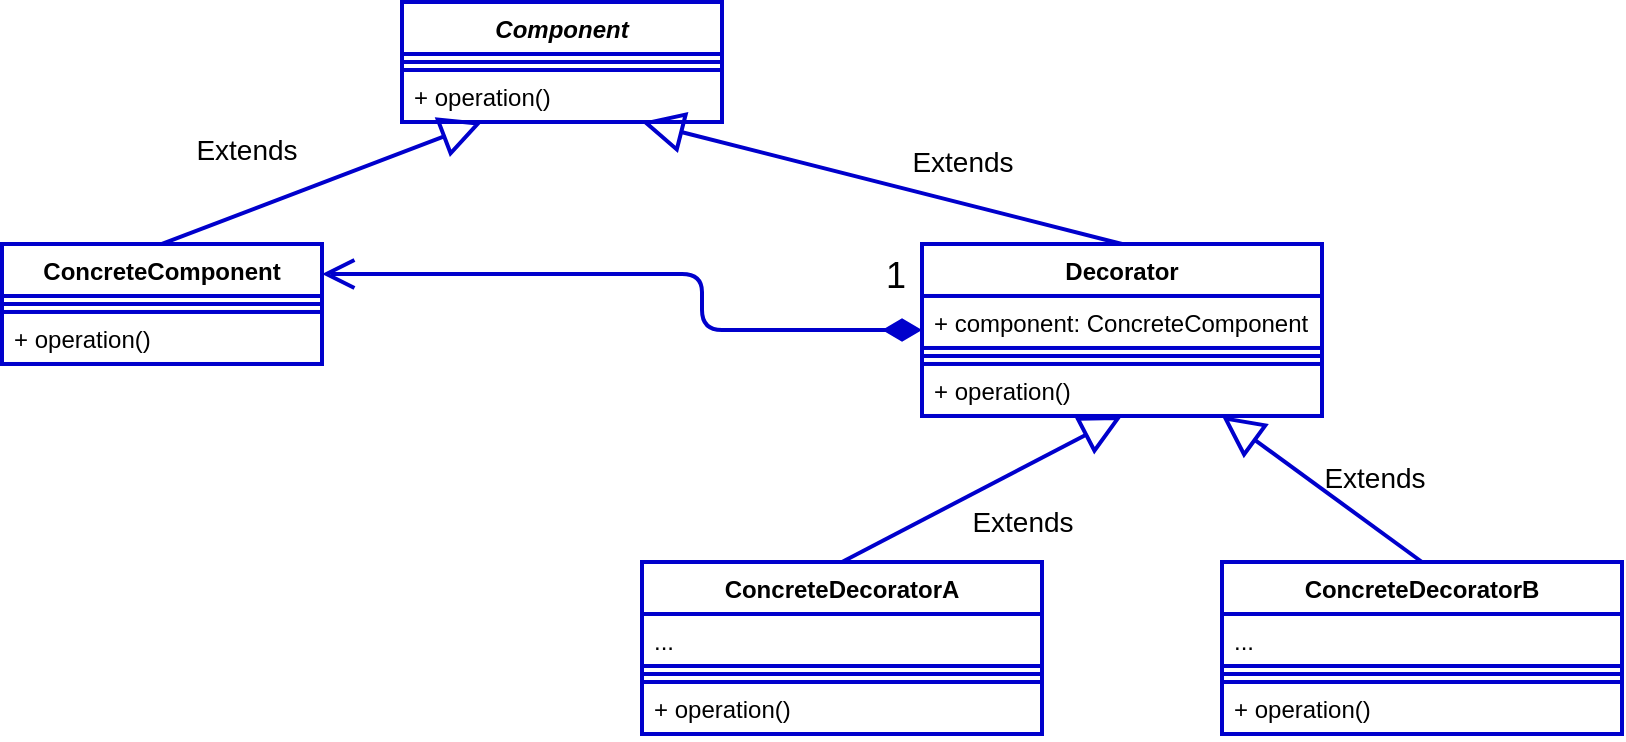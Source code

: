 <mxfile version="13.7.9" type="embed"><diagram id="aBu1OaWnydBRsStGIwIj" name="Page-1"><mxGraphModel dx="1050" dy="383" grid="1" gridSize="10" guides="1" tooltips="1" connect="1" arrows="1" fold="1" page="1" pageScale="1" pageWidth="850" pageHeight="1100" background="#ffffff" math="0" shadow="0"><root><mxCell id="0"/><mxCell id="1" parent="0"/><mxCell id="2" value="Component" style="swimlane;fontStyle=3;align=center;verticalAlign=top;childLayout=stackLayout;horizontal=1;startSize=26;horizontalStack=0;resizeParent=1;resizeParentMax=0;resizeLast=0;collapsible=1;marginBottom=0;fontColor=#000000;strokeColor=#0000CC;strokeWidth=2;fillColor=#FFFFFF;" vertex="1" parent="1"><mxGeometry x="230" y="90" width="160" height="60" as="geometry"/></mxCell><mxCell id="3" value="" style="line;strokeWidth=2;align=left;verticalAlign=middle;spacingTop=-1;spacingLeft=3;spacingRight=3;rotatable=0;labelPosition=right;points=[];portConstraint=eastwest;fontColor=#000000;strokeColor=#0000CC;fillColor=#FFFFFF;" vertex="1" parent="2"><mxGeometry y="26" width="160" height="8" as="geometry"/></mxCell><mxCell id="4" value="+ operation()" style="text;align=left;verticalAlign=top;spacingLeft=4;spacingRight=4;overflow=hidden;rotatable=0;points=[[0,0.5],[1,0.5]];portConstraint=eastwest;fontColor=#000000;strokeColor=#0000CC;strokeWidth=2;fillColor=#FFFFFF;" vertex="1" parent="2"><mxGeometry y="34" width="160" height="26" as="geometry"/></mxCell><mxCell id="9" value="Extends" style="endArrow=block;endSize=16;endFill=0;html=1;labelBackgroundColor=none;strokeColor=#0000CC;strokeWidth=2;fontColor=#000000;exitX=0.5;exitY=0;exitDx=0;exitDy=0;fontSize=14;entryX=0.25;entryY=1;entryDx=0;entryDy=0;" edge="1" parent="1" source="5" target="2"><mxGeometry x="-0.338" y="29" width="160" relative="1" as="geometry"><mxPoint x="160" y="328.99" as="sourcePoint"/><mxPoint x="260" y="100" as="targetPoint"/><mxPoint as="offset"/></mxGeometry></mxCell><mxCell id="5" value="ConcreteComponent" style="swimlane;fontStyle=1;align=center;verticalAlign=top;childLayout=stackLayout;horizontal=1;startSize=26;horizontalStack=0;resizeParent=1;resizeParentMax=0;resizeLast=0;collapsible=1;marginBottom=0;fontColor=#000000;strokeColor=#0000CC;strokeWidth=2;fillColor=#FFFFFF;" vertex="1" parent="1"><mxGeometry x="30" y="210.99" width="160" height="60" as="geometry"/></mxCell><mxCell id="6" value="" style="line;strokeWidth=2;align=left;verticalAlign=middle;spacingTop=-1;spacingLeft=3;spacingRight=3;rotatable=0;labelPosition=right;points=[];portConstraint=eastwest;fontColor=#000000;strokeColor=#0000CC;fillColor=#FFFFFF;" vertex="1" parent="5"><mxGeometry y="26" width="160" height="8" as="geometry"/></mxCell><mxCell id="7" value="+ operation()" style="text;align=left;verticalAlign=top;spacingLeft=4;spacingRight=4;overflow=hidden;rotatable=0;points=[[0,0.5],[1,0.5]];portConstraint=eastwest;fontColor=#000000;strokeColor=#0000CC;strokeWidth=2;fillColor=#FFFFFF;" vertex="1" parent="5"><mxGeometry y="34" width="160" height="26" as="geometry"/></mxCell><mxCell id="11" value="Decorator" style="swimlane;fontStyle=1;align=center;verticalAlign=top;childLayout=stackLayout;horizontal=1;startSize=26;horizontalStack=0;resizeParent=1;resizeParentMax=0;resizeLast=0;collapsible=1;marginBottom=0;fontColor=#000000;strokeColor=#0000CC;strokeWidth=2;fillColor=#FFFFFF;" vertex="1" parent="1"><mxGeometry x="490" y="210.99" width="200" height="86" as="geometry"/></mxCell><mxCell id="14" value="+ component: ConcreteComponent" style="text;align=left;verticalAlign=top;spacingLeft=4;spacingRight=4;overflow=hidden;rotatable=0;points=[[0,0.5],[1,0.5]];portConstraint=eastwest;fontColor=#000000;strokeColor=#0000CC;strokeWidth=2;fillColor=#FFFFFF;" vertex="1" parent="11"><mxGeometry y="26" width="200" height="26" as="geometry"/></mxCell><mxCell id="12" value="" style="line;strokeWidth=2;align=left;verticalAlign=middle;spacingTop=-1;spacingLeft=3;spacingRight=3;rotatable=0;labelPosition=right;points=[];portConstraint=eastwest;fontColor=#000000;strokeColor=#0000CC;fillColor=#FFFFFF;" vertex="1" parent="11"><mxGeometry y="52" width="200" height="8" as="geometry"/></mxCell><mxCell id="13" value="+ operation()" style="text;align=left;verticalAlign=top;spacingLeft=4;spacingRight=4;overflow=hidden;rotatable=0;points=[[0,0.5],[1,0.5]];portConstraint=eastwest;fontColor=#000000;strokeColor=#0000CC;strokeWidth=2;fillColor=#FFFFFF;" vertex="1" parent="11"><mxGeometry y="60" width="200" height="26" as="geometry"/></mxCell><mxCell id="15" value="1" style="endArrow=open;html=1;endSize=12;startArrow=diamondThin;startSize=14;startFill=1;edgeStyle=orthogonalEdgeStyle;align=left;verticalAlign=bottom;labelBackgroundColor=none;strokeColor=#0000CC;strokeWidth=2;fontSize=18;fontColor=#000000;exitX=0;exitY=0.5;exitDx=0;exitDy=0;entryX=1;entryY=0.25;entryDx=0;entryDy=0;" edge="1" parent="1" source="11" target="5"><mxGeometry x="-0.25" y="-90" relative="1" as="geometry"><mxPoint x="370" y="260" as="sourcePoint"/><mxPoint x="480" y="90" as="targetPoint"/><Array as="points"><mxPoint x="380" y="254"/><mxPoint x="380" y="226"/></Array><mxPoint as="offset"/></mxGeometry></mxCell><mxCell id="16" value="Extends" style="endArrow=block;endSize=16;endFill=0;html=1;labelBackgroundColor=none;strokeColor=#0000CC;strokeWidth=2;fontColor=#000000;exitX=0.5;exitY=0;exitDx=0;exitDy=0;fontSize=14;entryX=0.75;entryY=1;entryDx=0;entryDy=0;" edge="1" parent="1" source="11" target="2"><mxGeometry x="-0.292" y="-20" width="160" relative="1" as="geometry"><mxPoint x="300" y="225.99" as="sourcePoint"/><mxPoint x="460" y="165" as="targetPoint"/><mxPoint as="offset"/></mxGeometry></mxCell><mxCell id="21" value="ConcreteDecoratorB" style="swimlane;fontStyle=1;align=center;verticalAlign=top;childLayout=stackLayout;horizontal=1;startSize=26;horizontalStack=0;resizeParent=1;resizeParentMax=0;resizeLast=0;collapsible=1;marginBottom=0;fontColor=#000000;strokeColor=#0000CC;strokeWidth=2;fillColor=#FFFFFF;" vertex="1" parent="1"><mxGeometry x="640" y="370" width="200" height="86" as="geometry"/></mxCell><mxCell id="22" value="..." style="text;align=left;verticalAlign=top;spacingLeft=4;spacingRight=4;overflow=hidden;rotatable=0;points=[[0,0.5],[1,0.5]];portConstraint=eastwest;fontColor=#000000;strokeColor=#0000CC;strokeWidth=2;fillColor=#FFFFFF;" vertex="1" parent="21"><mxGeometry y="26" width="200" height="26" as="geometry"/></mxCell><mxCell id="23" value="" style="line;strokeWidth=2;align=left;verticalAlign=middle;spacingTop=-1;spacingLeft=3;spacingRight=3;rotatable=0;labelPosition=right;points=[];portConstraint=eastwest;fontColor=#000000;strokeColor=#0000CC;fillColor=#FFFFFF;" vertex="1" parent="21"><mxGeometry y="52" width="200" height="8" as="geometry"/></mxCell><mxCell id="24" value="+ operation()" style="text;align=left;verticalAlign=top;spacingLeft=4;spacingRight=4;overflow=hidden;rotatable=0;points=[[0,0.5],[1,0.5]];portConstraint=eastwest;fontColor=#000000;strokeColor=#0000CC;strokeWidth=2;fillColor=#FFFFFF;" vertex="1" parent="21"><mxGeometry y="60" width="200" height="26" as="geometry"/></mxCell><mxCell id="17" value="ConcreteDecoratorA" style="swimlane;fontStyle=1;align=center;verticalAlign=top;childLayout=stackLayout;horizontal=1;startSize=26;horizontalStack=0;resizeParent=1;resizeParentMax=0;resizeLast=0;collapsible=1;marginBottom=0;fontColor=#000000;strokeColor=#0000CC;strokeWidth=2;fillColor=#FFFFFF;" vertex="1" parent="1"><mxGeometry x="350" y="370" width="200" height="86" as="geometry"/></mxCell><mxCell id="18" value="..." style="text;align=left;verticalAlign=top;spacingLeft=4;spacingRight=4;overflow=hidden;rotatable=0;points=[[0,0.5],[1,0.5]];portConstraint=eastwest;fontColor=#000000;strokeColor=#0000CC;strokeWidth=2;fillColor=#FFFFFF;" vertex="1" parent="17"><mxGeometry y="26" width="200" height="26" as="geometry"/></mxCell><mxCell id="19" value="" style="line;strokeWidth=2;align=left;verticalAlign=middle;spacingTop=-1;spacingLeft=3;spacingRight=3;rotatable=0;labelPosition=right;points=[];portConstraint=eastwest;fontColor=#000000;strokeColor=#0000CC;fillColor=#FFFFFF;" vertex="1" parent="17"><mxGeometry y="52" width="200" height="8" as="geometry"/></mxCell><mxCell id="20" value="+ operation()" style="text;align=left;verticalAlign=top;spacingLeft=4;spacingRight=4;overflow=hidden;rotatable=0;points=[[0,0.5],[1,0.5]];portConstraint=eastwest;fontColor=#000000;strokeColor=#0000CC;strokeWidth=2;fillColor=#FFFFFF;" vertex="1" parent="17"><mxGeometry y="60" width="200" height="26" as="geometry"/></mxCell><mxCell id="25" value="Extends" style="endArrow=block;endSize=16;endFill=0;html=1;labelBackgroundColor=none;strokeColor=#0000CC;strokeWidth=2;fontColor=#000000;exitX=0.5;exitY=0;exitDx=0;exitDy=0;fontSize=14;entryX=0.5;entryY=1;entryDx=0;entryDy=0;" edge="1" parent="1" source="17" target="11"><mxGeometry x="0.128" y="-24" width="160" relative="1" as="geometry"><mxPoint x="600" y="220.99" as="sourcePoint"/><mxPoint x="360" y="160" as="targetPoint"/><mxPoint as="offset"/></mxGeometry></mxCell><mxCell id="26" value="Extends" style="endArrow=block;endSize=16;endFill=0;html=1;labelBackgroundColor=none;strokeColor=#0000CC;strokeWidth=2;fontColor=#000000;exitX=0.5;exitY=0;exitDx=0;exitDy=0;fontSize=14;entryX=0.75;entryY=1;entryDx=0;entryDy=0;" edge="1" parent="1" source="21" target="11"><mxGeometry x="-0.292" y="-20" width="160" relative="1" as="geometry"><mxPoint x="850" y="380.99" as="sourcePoint"/><mxPoint x="610" y="320" as="targetPoint"/><mxPoint as="offset"/></mxGeometry></mxCell></root></mxGraphModel></diagram></mxfile>